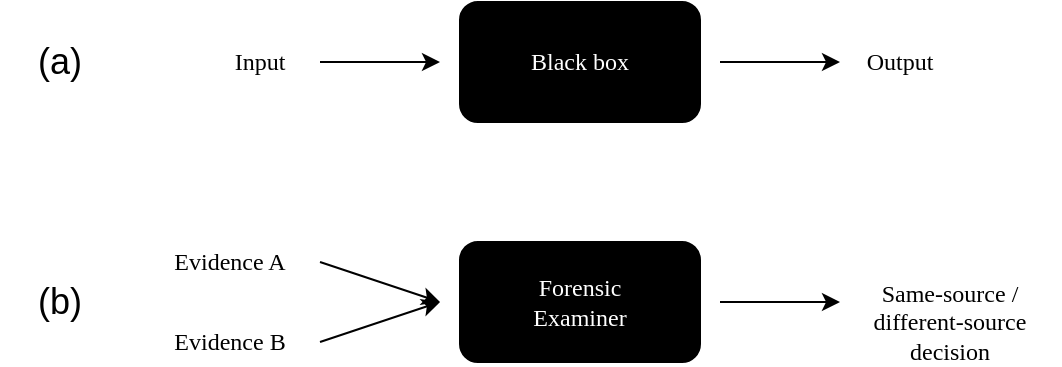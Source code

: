 <mxfile version="12.9.3" type="device"><diagram id="DtknWJEppbnXlT-Zk3qd" name="Page-1"><mxGraphModel dx="466" dy="269" grid="1" gridSize="10" guides="1" tooltips="1" connect="1" arrows="1" fold="1" page="1" pageScale="1" pageWidth="850" pageHeight="1100" math="0" shadow="0"><root><mxCell id="0"/><mxCell id="1" parent="0"/><mxCell id="TzET3-XrG2HWLE99UNUJ-2" value="&lt;span style=&quot;background-color: rgb(0 , 0 , 0)&quot;&gt;&lt;font color=&quot;#ffffff&quot; face=&quot;Verdana&quot;&gt;Black box&lt;/font&gt;&lt;/span&gt;" style="rounded=1;whiteSpace=wrap;html=1;fillColor=#000000;" vertex="1" parent="1"><mxGeometry x="360" y="120" width="120" height="60" as="geometry"/></mxCell><mxCell id="TzET3-XrG2HWLE99UNUJ-3" value="&lt;span style=&quot;background-color: rgb(0 , 0 , 0)&quot;&gt;&lt;font color=&quot;#ffffff&quot; face=&quot;Verdana&quot;&gt;Forensic &lt;br&gt;Examiner&lt;/font&gt;&lt;/span&gt;" style="rounded=1;whiteSpace=wrap;html=1;fillColor=#000000;" vertex="1" parent="1"><mxGeometry x="360" y="240" width="120" height="60" as="geometry"/></mxCell><mxCell id="TzET3-XrG2HWLE99UNUJ-5" value="&lt;span style=&quot;font-family: &amp;#34;verdana&amp;#34;&quot;&gt;Input&lt;/span&gt;" style="text;html=1;strokeColor=none;fillColor=none;align=center;verticalAlign=middle;whiteSpace=wrap;rounded=0;" vertex="1" parent="1"><mxGeometry x="240" y="140" width="40" height="20" as="geometry"/></mxCell><mxCell id="TzET3-XrG2HWLE99UNUJ-6" value="&lt;span style=&quot;font-family: &amp;#34;verdana&amp;#34;&quot;&gt;Evidence A&lt;/span&gt;" style="text;html=1;strokeColor=none;fillColor=none;align=center;verticalAlign=middle;whiteSpace=wrap;rounded=0;" vertex="1" parent="1"><mxGeometry x="210" y="240" width="70" height="20" as="geometry"/></mxCell><mxCell id="TzET3-XrG2HWLE99UNUJ-7" value="&lt;span style=&quot;font-family: &amp;#34;verdana&amp;#34;&quot;&gt;Evidence B&lt;/span&gt;" style="text;html=1;strokeColor=none;fillColor=none;align=center;verticalAlign=middle;whiteSpace=wrap;rounded=0;" vertex="1" parent="1"><mxGeometry x="210" y="280" width="70" height="20" as="geometry"/></mxCell><mxCell id="TzET3-XrG2HWLE99UNUJ-8" value="" style="endArrow=classic;html=1;" edge="1" parent="1"><mxGeometry width="50" height="50" relative="1" as="geometry"><mxPoint x="290" y="250" as="sourcePoint"/><mxPoint x="350" y="270" as="targetPoint"/></mxGeometry></mxCell><mxCell id="TzET3-XrG2HWLE99UNUJ-9" value="" style="endArrow=classic;html=1;" edge="1" parent="1"><mxGeometry width="50" height="50" relative="1" as="geometry"><mxPoint x="290" y="290" as="sourcePoint"/><mxPoint x="350" y="270" as="targetPoint"/></mxGeometry></mxCell><mxCell id="TzET3-XrG2HWLE99UNUJ-10" value="" style="endArrow=classic;html=1;" edge="1" parent="1"><mxGeometry width="50" height="50" relative="1" as="geometry"><mxPoint x="290" y="150" as="sourcePoint"/><mxPoint x="350" y="150" as="targetPoint"/></mxGeometry></mxCell><mxCell id="TzET3-XrG2HWLE99UNUJ-11" value="" style="endArrow=classic;html=1;" edge="1" parent="1"><mxGeometry width="50" height="50" relative="1" as="geometry"><mxPoint x="490" y="150" as="sourcePoint"/><mxPoint x="550" y="150" as="targetPoint"/></mxGeometry></mxCell><mxCell id="TzET3-XrG2HWLE99UNUJ-12" value="&lt;span style=&quot;font-family: &amp;#34;verdana&amp;#34;&quot;&gt;Output&lt;/span&gt;" style="text;html=1;strokeColor=none;fillColor=none;align=center;verticalAlign=middle;whiteSpace=wrap;rounded=0;" vertex="1" parent="1"><mxGeometry x="560" y="140" width="40" height="20" as="geometry"/></mxCell><mxCell id="TzET3-XrG2HWLE99UNUJ-15" value="" style="endArrow=classic;html=1;" edge="1" parent="1"><mxGeometry width="50" height="50" relative="1" as="geometry"><mxPoint x="490" y="270" as="sourcePoint"/><mxPoint x="550" y="270" as="targetPoint"/></mxGeometry></mxCell><mxCell id="TzET3-XrG2HWLE99UNUJ-16" value="&lt;span style=&quot;font-family: &amp;#34;verdana&amp;#34;&quot;&gt;Same-source /&lt;br&gt;different-source&lt;br&gt;decision&lt;br&gt;&lt;/span&gt;" style="text;html=1;strokeColor=none;fillColor=none;align=center;verticalAlign=middle;whiteSpace=wrap;rounded=0;" vertex="1" parent="1"><mxGeometry x="550" y="270" width="110" height="20" as="geometry"/></mxCell><mxCell id="TzET3-XrG2HWLE99UNUJ-17" value="&lt;font style=&quot;font-size: 18px&quot;&gt;(a)&lt;/font&gt;" style="text;html=1;strokeColor=none;fillColor=none;align=center;verticalAlign=middle;whiteSpace=wrap;rounded=0;" vertex="1" parent="1"><mxGeometry x="130" y="130" width="60" height="40" as="geometry"/></mxCell><mxCell id="TzET3-XrG2HWLE99UNUJ-18" value="&lt;font style=&quot;font-size: 18px&quot;&gt;(b)&lt;/font&gt;" style="text;html=1;strokeColor=none;fillColor=none;align=center;verticalAlign=middle;whiteSpace=wrap;rounded=0;" vertex="1" parent="1"><mxGeometry x="130" y="250" width="60" height="40" as="geometry"/></mxCell></root></mxGraphModel></diagram></mxfile>